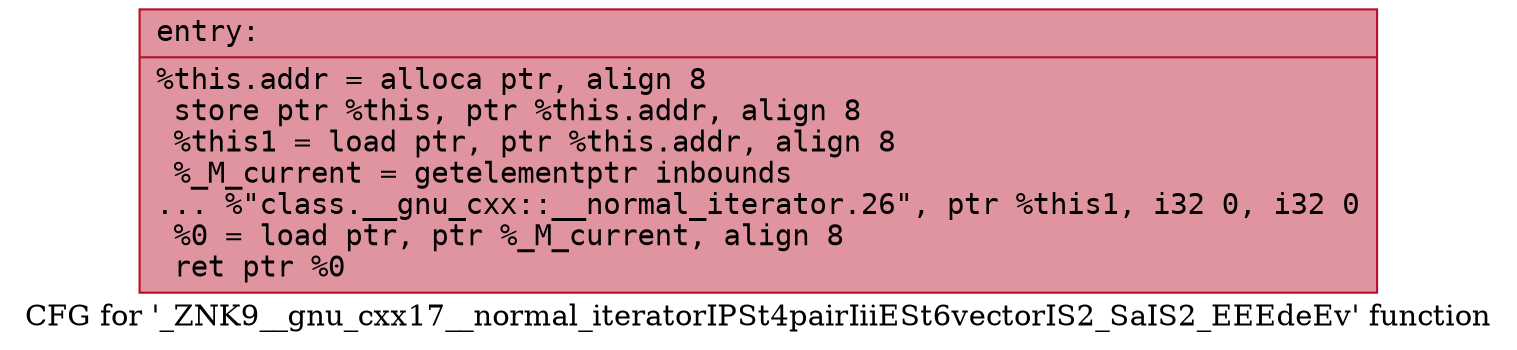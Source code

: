 digraph "CFG for '_ZNK9__gnu_cxx17__normal_iteratorIPSt4pairIiiESt6vectorIS2_SaIS2_EEEdeEv' function" {
	label="CFG for '_ZNK9__gnu_cxx17__normal_iteratorIPSt4pairIiiESt6vectorIS2_SaIS2_EEEdeEv' function";

	Node0x56307d748da0 [shape=record,color="#b70d28ff", style=filled, fillcolor="#b70d2870" fontname="Courier",label="{entry:\l|  %this.addr = alloca ptr, align 8\l  store ptr %this, ptr %this.addr, align 8\l  %this1 = load ptr, ptr %this.addr, align 8\l  %_M_current = getelementptr inbounds\l... %\"class.__gnu_cxx::__normal_iterator.26\", ptr %this1, i32 0, i32 0\l  %0 = load ptr, ptr %_M_current, align 8\l  ret ptr %0\l}"];
}
